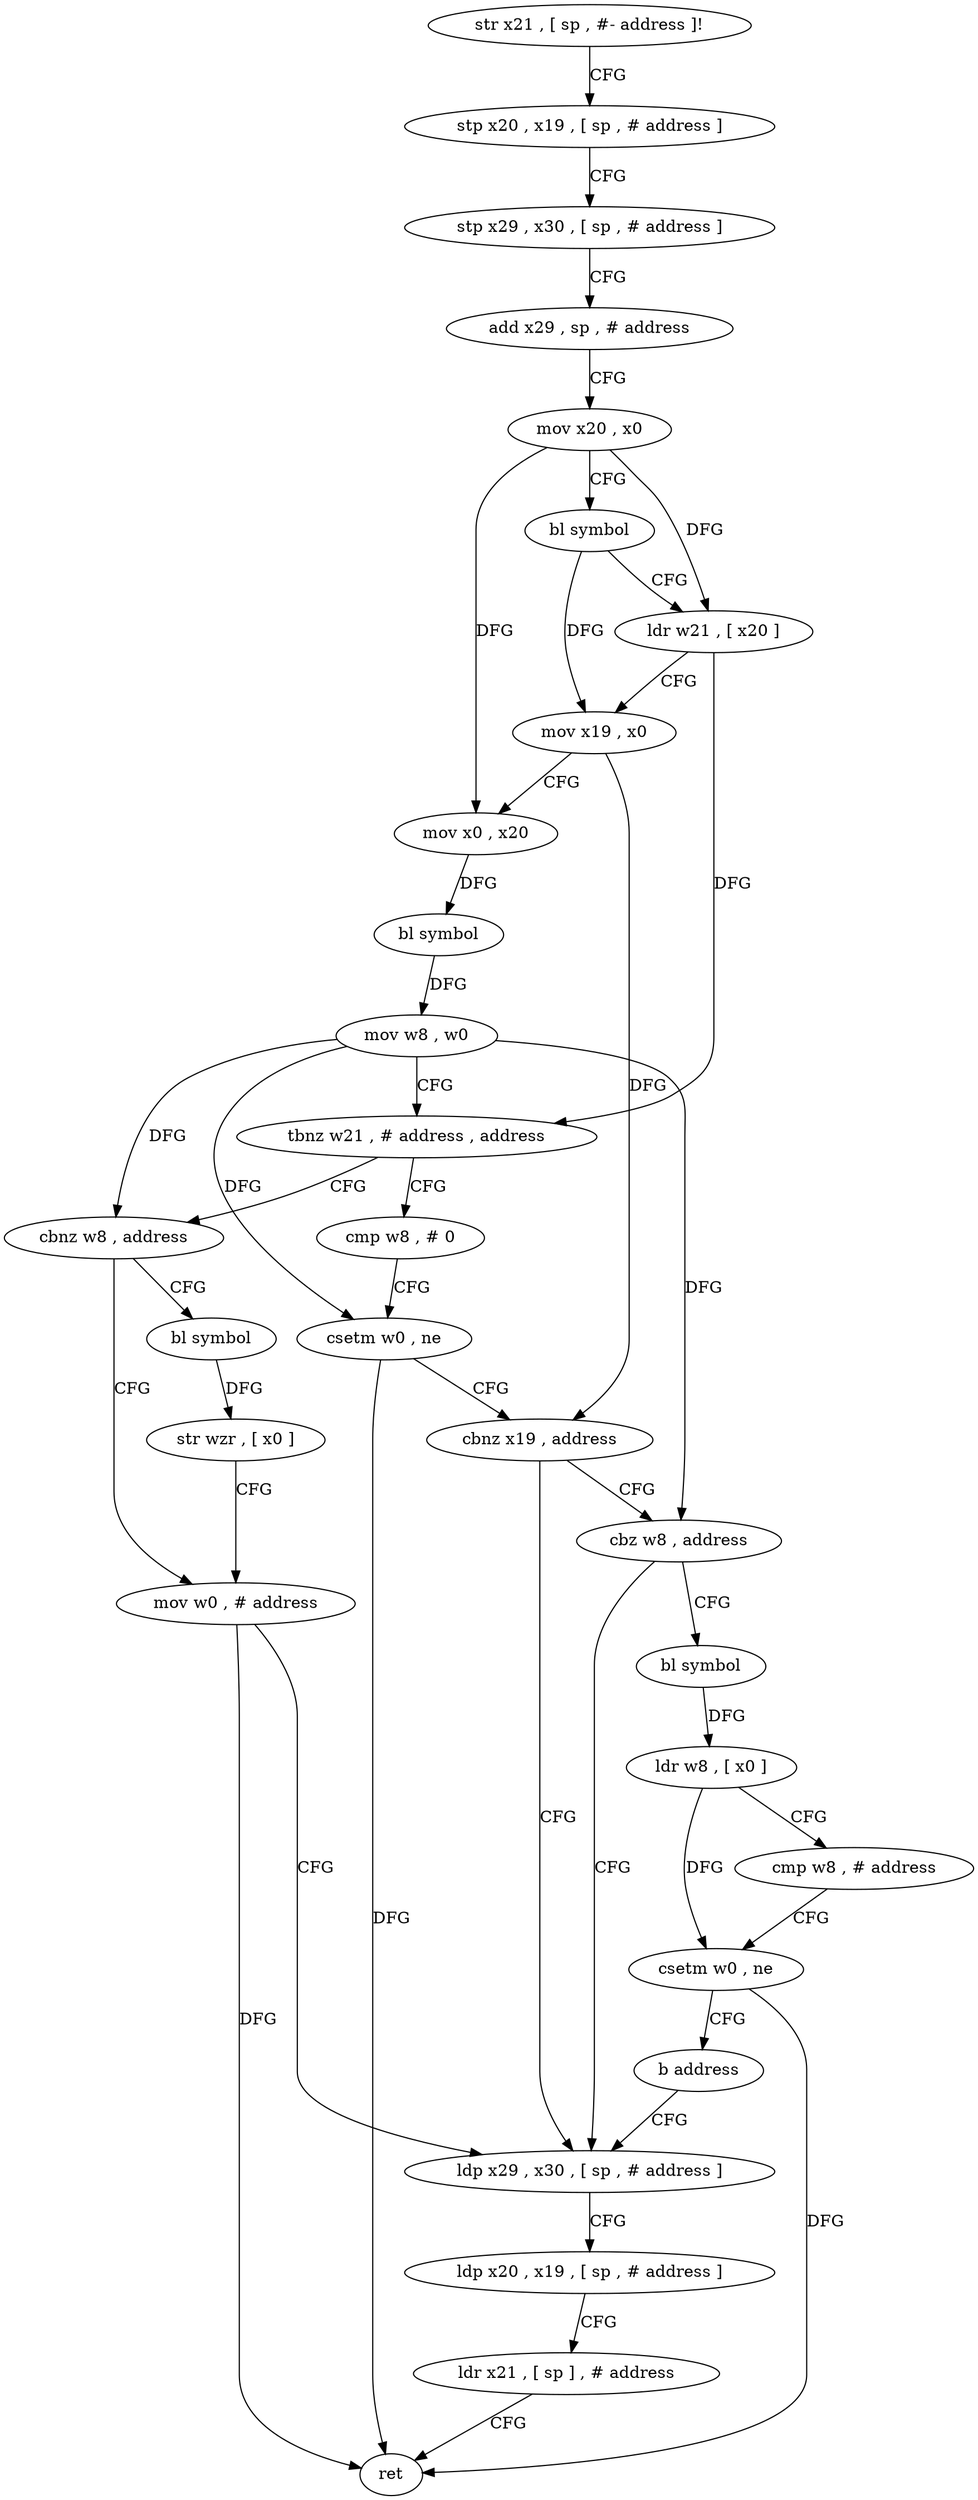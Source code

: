 digraph "func" {
"4217952" [label = "str x21 , [ sp , #- address ]!" ]
"4217956" [label = "stp x20 , x19 , [ sp , # address ]" ]
"4217960" [label = "stp x29 , x30 , [ sp , # address ]" ]
"4217964" [label = "add x29 , sp , # address" ]
"4217968" [label = "mov x20 , x0" ]
"4217972" [label = "bl symbol" ]
"4217976" [label = "ldr w21 , [ x20 ]" ]
"4217980" [label = "mov x19 , x0" ]
"4217984" [label = "mov x0 , x20" ]
"4217988" [label = "bl symbol" ]
"4217992" [label = "mov w8 , w0" ]
"4217996" [label = "tbnz w21 , # address , address" ]
"4218036" [label = "cbnz w8 , address" ]
"4218000" [label = "cmp w8 , # 0" ]
"4218048" [label = "mov w0 , # address" ]
"4218040" [label = "bl symbol" ]
"4218004" [label = "csetm w0 , ne" ]
"4218008" [label = "cbnz x19 , address" ]
"4218052" [label = "ldp x29 , x30 , [ sp , # address ]" ]
"4218012" [label = "cbz w8 , address" ]
"4218044" [label = "str wzr , [ x0 ]" ]
"4218056" [label = "ldp x20 , x19 , [ sp , # address ]" ]
"4218060" [label = "ldr x21 , [ sp ] , # address" ]
"4218064" [label = "ret" ]
"4218016" [label = "bl symbol" ]
"4218020" [label = "ldr w8 , [ x0 ]" ]
"4218024" [label = "cmp w8 , # address" ]
"4218028" [label = "csetm w0 , ne" ]
"4218032" [label = "b address" ]
"4217952" -> "4217956" [ label = "CFG" ]
"4217956" -> "4217960" [ label = "CFG" ]
"4217960" -> "4217964" [ label = "CFG" ]
"4217964" -> "4217968" [ label = "CFG" ]
"4217968" -> "4217972" [ label = "CFG" ]
"4217968" -> "4217976" [ label = "DFG" ]
"4217968" -> "4217984" [ label = "DFG" ]
"4217972" -> "4217976" [ label = "CFG" ]
"4217972" -> "4217980" [ label = "DFG" ]
"4217976" -> "4217980" [ label = "CFG" ]
"4217976" -> "4217996" [ label = "DFG" ]
"4217980" -> "4217984" [ label = "CFG" ]
"4217980" -> "4218008" [ label = "DFG" ]
"4217984" -> "4217988" [ label = "DFG" ]
"4217988" -> "4217992" [ label = "DFG" ]
"4217992" -> "4217996" [ label = "CFG" ]
"4217992" -> "4218036" [ label = "DFG" ]
"4217992" -> "4218004" [ label = "DFG" ]
"4217992" -> "4218012" [ label = "DFG" ]
"4217996" -> "4218036" [ label = "CFG" ]
"4217996" -> "4218000" [ label = "CFG" ]
"4218036" -> "4218048" [ label = "CFG" ]
"4218036" -> "4218040" [ label = "CFG" ]
"4218000" -> "4218004" [ label = "CFG" ]
"4218048" -> "4218052" [ label = "CFG" ]
"4218048" -> "4218064" [ label = "DFG" ]
"4218040" -> "4218044" [ label = "DFG" ]
"4218004" -> "4218008" [ label = "CFG" ]
"4218004" -> "4218064" [ label = "DFG" ]
"4218008" -> "4218052" [ label = "CFG" ]
"4218008" -> "4218012" [ label = "CFG" ]
"4218052" -> "4218056" [ label = "CFG" ]
"4218012" -> "4218052" [ label = "CFG" ]
"4218012" -> "4218016" [ label = "CFG" ]
"4218044" -> "4218048" [ label = "CFG" ]
"4218056" -> "4218060" [ label = "CFG" ]
"4218060" -> "4218064" [ label = "CFG" ]
"4218016" -> "4218020" [ label = "DFG" ]
"4218020" -> "4218024" [ label = "CFG" ]
"4218020" -> "4218028" [ label = "DFG" ]
"4218024" -> "4218028" [ label = "CFG" ]
"4218028" -> "4218032" [ label = "CFG" ]
"4218028" -> "4218064" [ label = "DFG" ]
"4218032" -> "4218052" [ label = "CFG" ]
}

